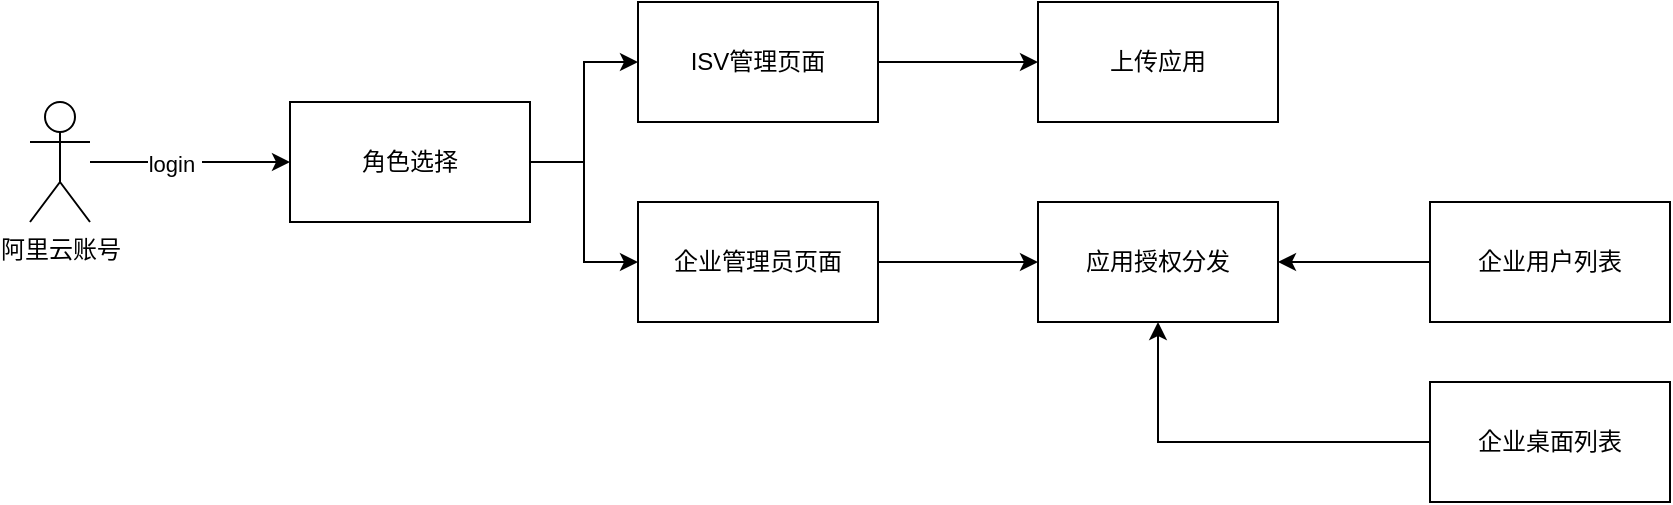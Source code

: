 <mxfile version="14.5.8" type="github">
  <diagram id="3L4fipcfEHHzqD1ao-7o" name="Page-1">
    <mxGraphModel dx="1298" dy="752" grid="1" gridSize="10" guides="1" tooltips="1" connect="1" arrows="1" fold="1" page="1" pageScale="1" pageWidth="827" pageHeight="1169" math="0" shadow="0">
      <root>
        <mxCell id="0" />
        <mxCell id="1" parent="0" />
        <mxCell id="BqDiw1rHWKKuVesqQ5OS-7" value="" style="edgeStyle=orthogonalEdgeStyle;rounded=0;orthogonalLoop=1;jettySize=auto;html=1;" edge="1" parent="1" source="BqDiw1rHWKKuVesqQ5OS-1" target="BqDiw1rHWKKuVesqQ5OS-4">
          <mxGeometry relative="1" as="geometry" />
        </mxCell>
        <mxCell id="BqDiw1rHWKKuVesqQ5OS-9" style="edgeStyle=orthogonalEdgeStyle;rounded=0;orthogonalLoop=1;jettySize=auto;html=1;entryX=0;entryY=0.5;entryDx=0;entryDy=0;" edge="1" parent="1" source="BqDiw1rHWKKuVesqQ5OS-1" target="BqDiw1rHWKKuVesqQ5OS-3">
          <mxGeometry relative="1" as="geometry" />
        </mxCell>
        <mxCell id="BqDiw1rHWKKuVesqQ5OS-1" value="角色选择" style="rounded=0;whiteSpace=wrap;html=1;" vertex="1" parent="1">
          <mxGeometry x="240" y="170" width="120" height="60" as="geometry" />
        </mxCell>
        <mxCell id="BqDiw1rHWKKuVesqQ5OS-5" value="" style="edgeStyle=orthogonalEdgeStyle;rounded=0;orthogonalLoop=1;jettySize=auto;html=1;" edge="1" parent="1" source="BqDiw1rHWKKuVesqQ5OS-2" target="BqDiw1rHWKKuVesqQ5OS-1">
          <mxGeometry relative="1" as="geometry" />
        </mxCell>
        <mxCell id="BqDiw1rHWKKuVesqQ5OS-6" value="login&amp;nbsp;" style="edgeLabel;html=1;align=center;verticalAlign=middle;resizable=0;points=[];" vertex="1" connectable="0" parent="BqDiw1rHWKKuVesqQ5OS-5">
          <mxGeometry x="-0.16" y="-1" relative="1" as="geometry">
            <mxPoint as="offset" />
          </mxGeometry>
        </mxCell>
        <mxCell id="BqDiw1rHWKKuVesqQ5OS-2" value="阿里云账号" style="shape=umlActor;verticalLabelPosition=bottom;verticalAlign=top;html=1;outlineConnect=0;" vertex="1" parent="1">
          <mxGeometry x="110" y="170" width="30" height="60" as="geometry" />
        </mxCell>
        <mxCell id="BqDiw1rHWKKuVesqQ5OS-11" value="" style="edgeStyle=orthogonalEdgeStyle;rounded=0;orthogonalLoop=1;jettySize=auto;html=1;" edge="1" parent="1" source="BqDiw1rHWKKuVesqQ5OS-3" target="BqDiw1rHWKKuVesqQ5OS-10">
          <mxGeometry relative="1" as="geometry" />
        </mxCell>
        <mxCell id="BqDiw1rHWKKuVesqQ5OS-3" value="ISV管理页面" style="rounded=0;whiteSpace=wrap;html=1;" vertex="1" parent="1">
          <mxGeometry x="414" y="120" width="120" height="60" as="geometry" />
        </mxCell>
        <mxCell id="BqDiw1rHWKKuVesqQ5OS-13" value="" style="edgeStyle=orthogonalEdgeStyle;rounded=0;orthogonalLoop=1;jettySize=auto;html=1;" edge="1" parent="1" source="BqDiw1rHWKKuVesqQ5OS-4" target="BqDiw1rHWKKuVesqQ5OS-12">
          <mxGeometry relative="1" as="geometry" />
        </mxCell>
        <mxCell id="BqDiw1rHWKKuVesqQ5OS-4" value="企业管理员页面" style="rounded=0;whiteSpace=wrap;html=1;" vertex="1" parent="1">
          <mxGeometry x="414" y="220" width="120" height="60" as="geometry" />
        </mxCell>
        <mxCell id="BqDiw1rHWKKuVesqQ5OS-10" value="上传应用" style="whiteSpace=wrap;html=1;rounded=0;" vertex="1" parent="1">
          <mxGeometry x="614" y="120" width="120" height="60" as="geometry" />
        </mxCell>
        <mxCell id="BqDiw1rHWKKuVesqQ5OS-12" value="应用授权分发" style="whiteSpace=wrap;html=1;rounded=0;" vertex="1" parent="1">
          <mxGeometry x="614" y="220" width="120" height="60" as="geometry" />
        </mxCell>
        <mxCell id="BqDiw1rHWKKuVesqQ5OS-17" value="" style="edgeStyle=orthogonalEdgeStyle;rounded=0;orthogonalLoop=1;jettySize=auto;html=1;" edge="1" parent="1" source="BqDiw1rHWKKuVesqQ5OS-15" target="BqDiw1rHWKKuVesqQ5OS-12">
          <mxGeometry relative="1" as="geometry" />
        </mxCell>
        <mxCell id="BqDiw1rHWKKuVesqQ5OS-15" value="企业用户列表" style="whiteSpace=wrap;html=1;rounded=0;" vertex="1" parent="1">
          <mxGeometry x="810" y="220" width="120" height="60" as="geometry" />
        </mxCell>
        <mxCell id="BqDiw1rHWKKuVesqQ5OS-19" value="" style="edgeStyle=orthogonalEdgeStyle;rounded=0;orthogonalLoop=1;jettySize=auto;html=1;entryX=0.5;entryY=1;entryDx=0;entryDy=0;" edge="1" parent="1" source="BqDiw1rHWKKuVesqQ5OS-16" target="BqDiw1rHWKKuVesqQ5OS-12">
          <mxGeometry relative="1" as="geometry">
            <mxPoint x="730" y="340" as="targetPoint" />
          </mxGeometry>
        </mxCell>
        <mxCell id="BqDiw1rHWKKuVesqQ5OS-16" value="企业桌面列表" style="whiteSpace=wrap;html=1;rounded=0;" vertex="1" parent="1">
          <mxGeometry x="810" y="310" width="120" height="60" as="geometry" />
        </mxCell>
      </root>
    </mxGraphModel>
  </diagram>
</mxfile>
